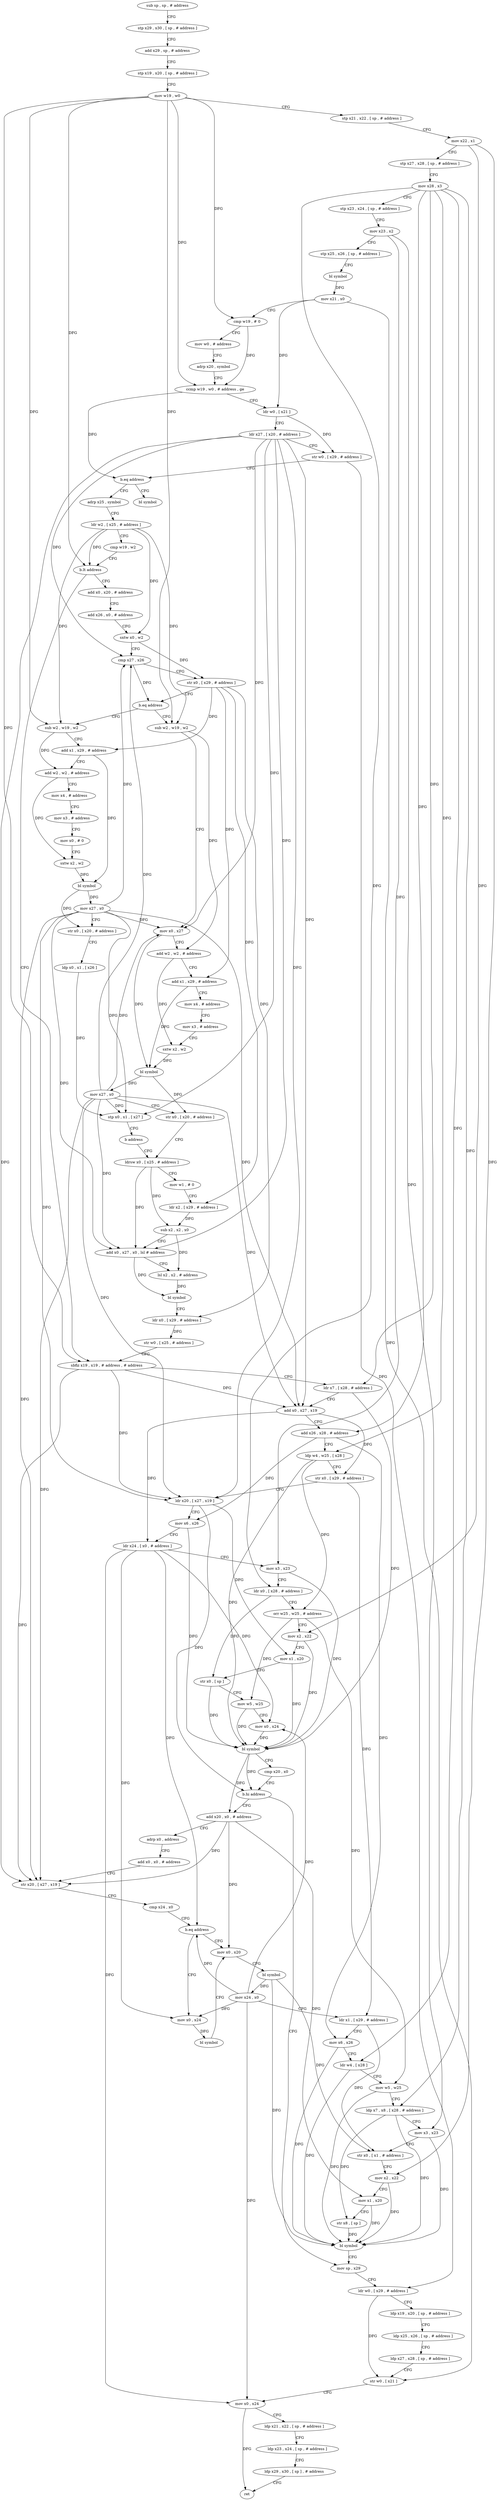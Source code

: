digraph "func" {
"203416" [label = "sub sp , sp , # address" ]
"203420" [label = "stp x29 , x30 , [ sp , # address ]" ]
"203424" [label = "add x29 , sp , # address" ]
"203428" [label = "stp x19 , x20 , [ sp , # address ]" ]
"203432" [label = "mov w19 , w0" ]
"203436" [label = "stp x21 , x22 , [ sp , # address ]" ]
"203440" [label = "mov x22 , x1" ]
"203444" [label = "stp x27 , x28 , [ sp , # address ]" ]
"203448" [label = "mov x28 , x3" ]
"203452" [label = "stp x23 , x24 , [ sp , # address ]" ]
"203456" [label = "mov x23 , x2" ]
"203460" [label = "stp x25 , x26 , [ sp , # address ]" ]
"203464" [label = "bl symbol" ]
"203468" [label = "mov x21 , x0" ]
"203472" [label = "cmp w19 , # 0" ]
"203476" [label = "mov w0 , # address" ]
"203480" [label = "adrp x20 , symbol" ]
"203484" [label = "ccmp w19 , w0 , # address , ge" ]
"203488" [label = "ldr w0 , [ x21 ]" ]
"203492" [label = "ldr x27 , [ x20 , # address ]" ]
"203496" [label = "str w0 , [ x29 , # address ]" ]
"203500" [label = "b.eq address" ]
"203884" [label = "bl symbol" ]
"203504" [label = "adrp x25 , symbol" ]
"203508" [label = "ldr w2 , [ x25 , # address ]" ]
"203512" [label = "cmp w19 , w2" ]
"203516" [label = "b.lt address" ]
"203620" [label = "sbfiz x19 , x19 , # address , # address" ]
"203520" [label = "add x0 , x20 , # address" ]
"203624" [label = "ldr x7 , [ x28 , # address ]" ]
"203628" [label = "add x0 , x27 , x19" ]
"203632" [label = "add x26 , x28 , # address" ]
"203636" [label = "ldp w4 , w25 , [ x28 ]" ]
"203640" [label = "str x0 , [ x29 , # address ]" ]
"203644" [label = "ldr x20 , [ x27 , x19 ]" ]
"203648" [label = "mov x6 , x26" ]
"203652" [label = "ldr x24 , [ x0 , # address ]" ]
"203656" [label = "mov x3 , x23" ]
"203660" [label = "ldr x0 , [ x28 , # address ]" ]
"203664" [label = "orr w25 , w25 , # address" ]
"203668" [label = "mov x2 , x22" ]
"203672" [label = "mov x1 , x20" ]
"203676" [label = "str x0 , [ sp ]" ]
"203680" [label = "mov w5 , w25" ]
"203684" [label = "mov x0 , x24" ]
"203688" [label = "bl symbol" ]
"203692" [label = "cmp x20 , x0" ]
"203696" [label = "b.hi address" ]
"203788" [label = "mov sp , x29" ]
"203700" [label = "add x20 , x0 , # address" ]
"203524" [label = "add x26 , x0 , # address" ]
"203528" [label = "sxtw x0 , w2" ]
"203532" [label = "cmp x27 , x26" ]
"203536" [label = "str x0 , [ x29 , # address ]" ]
"203540" [label = "b.eq address" ]
"203832" [label = "sub w2 , w19 , w2" ]
"203544" [label = "sub w2 , w19 , w2" ]
"203792" [label = "ldr w0 , [ x29 , # address ]" ]
"203796" [label = "ldp x19 , x20 , [ sp , # address ]" ]
"203800" [label = "ldp x25 , x26 , [ sp , # address ]" ]
"203804" [label = "ldp x27 , x28 , [ sp , # address ]" ]
"203808" [label = "str w0 , [ x21 ]" ]
"203812" [label = "mov x0 , x24" ]
"203816" [label = "ldp x21 , x22 , [ sp , # address ]" ]
"203820" [label = "ldp x23 , x24 , [ sp , # address ]" ]
"203824" [label = "ldp x29 , x30 , [ sp ] , # address" ]
"203828" [label = "ret" ]
"203704" [label = "adrp x0 , address" ]
"203708" [label = "add x0 , x0 , # address" ]
"203712" [label = "str x20 , [ x27 , x19 ]" ]
"203716" [label = "cmp x24 , x0" ]
"203720" [label = "b.eq address" ]
"203732" [label = "mov x0 , x20" ]
"203724" [label = "mov x0 , x24" ]
"203836" [label = "add x1 , x29 , # address" ]
"203840" [label = "add w2 , w2 , # address" ]
"203844" [label = "mov x4 , # address" ]
"203848" [label = "mov x3 , # address" ]
"203852" [label = "mov x0 , # 0" ]
"203856" [label = "sxtw x2 , w2" ]
"203860" [label = "bl symbol" ]
"203864" [label = "mov x27 , x0" ]
"203868" [label = "str x0 , [ x20 , # address ]" ]
"203872" [label = "ldp x0 , x1 , [ x26 ]" ]
"203876" [label = "stp x0 , x1 , [ x27 ]" ]
"203880" [label = "b address" ]
"203584" [label = "ldrsw x0 , [ x25 , # address ]" ]
"203548" [label = "mov x0 , x27" ]
"203552" [label = "add w2 , w2 , # address" ]
"203556" [label = "add x1 , x29 , # address" ]
"203560" [label = "mov x4 , # address" ]
"203564" [label = "mov x3 , # address" ]
"203568" [label = "sxtw x2 , w2" ]
"203572" [label = "bl symbol" ]
"203576" [label = "mov x27 , x0" ]
"203580" [label = "str x0 , [ x20 , # address ]" ]
"203736" [label = "bl symbol" ]
"203740" [label = "mov x24 , x0" ]
"203744" [label = "ldr x1 , [ x29 , # address ]" ]
"203748" [label = "mov x6 , x26" ]
"203752" [label = "ldr w4 , [ x28 ]" ]
"203756" [label = "mov w5 , w25" ]
"203760" [label = "ldp x7 , x8 , [ x28 , # address ]" ]
"203764" [label = "mov x3 , x23" ]
"203768" [label = "str x0 , [ x1 , # address ]" ]
"203772" [label = "mov x2 , x22" ]
"203776" [label = "mov x1 , x20" ]
"203780" [label = "str x8 , [ sp ]" ]
"203784" [label = "bl symbol" ]
"203728" [label = "bl symbol" ]
"203588" [label = "mov w1 , # 0" ]
"203592" [label = "ldr x2 , [ x29 , # address ]" ]
"203596" [label = "sub x2 , x2 , x0" ]
"203600" [label = "add x0 , x27 , x0 , lsl # address" ]
"203604" [label = "lsl x2 , x2 , # address" ]
"203608" [label = "bl symbol" ]
"203612" [label = "ldr x0 , [ x29 , # address ]" ]
"203616" [label = "str w0 , [ x25 , # address ]" ]
"203416" -> "203420" [ label = "CFG" ]
"203420" -> "203424" [ label = "CFG" ]
"203424" -> "203428" [ label = "CFG" ]
"203428" -> "203432" [ label = "CFG" ]
"203432" -> "203436" [ label = "CFG" ]
"203432" -> "203472" [ label = "DFG" ]
"203432" -> "203484" [ label = "DFG" ]
"203432" -> "203516" [ label = "DFG" ]
"203432" -> "203620" [ label = "DFG" ]
"203432" -> "203832" [ label = "DFG" ]
"203432" -> "203544" [ label = "DFG" ]
"203436" -> "203440" [ label = "CFG" ]
"203440" -> "203444" [ label = "CFG" ]
"203440" -> "203668" [ label = "DFG" ]
"203440" -> "203772" [ label = "DFG" ]
"203444" -> "203448" [ label = "CFG" ]
"203448" -> "203452" [ label = "CFG" ]
"203448" -> "203624" [ label = "DFG" ]
"203448" -> "203632" [ label = "DFG" ]
"203448" -> "203636" [ label = "DFG" ]
"203448" -> "203660" [ label = "DFG" ]
"203448" -> "203752" [ label = "DFG" ]
"203448" -> "203760" [ label = "DFG" ]
"203452" -> "203456" [ label = "CFG" ]
"203456" -> "203460" [ label = "CFG" ]
"203456" -> "203656" [ label = "DFG" ]
"203456" -> "203764" [ label = "DFG" ]
"203460" -> "203464" [ label = "CFG" ]
"203464" -> "203468" [ label = "DFG" ]
"203468" -> "203472" [ label = "CFG" ]
"203468" -> "203488" [ label = "DFG" ]
"203468" -> "203808" [ label = "DFG" ]
"203472" -> "203476" [ label = "CFG" ]
"203472" -> "203484" [ label = "DFG" ]
"203476" -> "203480" [ label = "CFG" ]
"203480" -> "203484" [ label = "CFG" ]
"203484" -> "203488" [ label = "CFG" ]
"203484" -> "203500" [ label = "DFG" ]
"203488" -> "203492" [ label = "CFG" ]
"203488" -> "203496" [ label = "DFG" ]
"203492" -> "203496" [ label = "CFG" ]
"203492" -> "203628" [ label = "DFG" ]
"203492" -> "203644" [ label = "DFG" ]
"203492" -> "203532" [ label = "DFG" ]
"203492" -> "203712" [ label = "DFG" ]
"203492" -> "203876" [ label = "DFG" ]
"203492" -> "203548" [ label = "DFG" ]
"203492" -> "203600" [ label = "DFG" ]
"203496" -> "203500" [ label = "CFG" ]
"203496" -> "203792" [ label = "DFG" ]
"203500" -> "203884" [ label = "CFG" ]
"203500" -> "203504" [ label = "CFG" ]
"203504" -> "203508" [ label = "CFG" ]
"203508" -> "203512" [ label = "CFG" ]
"203508" -> "203516" [ label = "DFG" ]
"203508" -> "203528" [ label = "DFG" ]
"203508" -> "203832" [ label = "DFG" ]
"203508" -> "203544" [ label = "DFG" ]
"203512" -> "203516" [ label = "CFG" ]
"203516" -> "203620" [ label = "CFG" ]
"203516" -> "203520" [ label = "CFG" ]
"203620" -> "203624" [ label = "CFG" ]
"203620" -> "203628" [ label = "DFG" ]
"203620" -> "203644" [ label = "DFG" ]
"203620" -> "203712" [ label = "DFG" ]
"203520" -> "203524" [ label = "CFG" ]
"203624" -> "203628" [ label = "CFG" ]
"203624" -> "203688" [ label = "DFG" ]
"203628" -> "203632" [ label = "CFG" ]
"203628" -> "203640" [ label = "DFG" ]
"203628" -> "203652" [ label = "DFG" ]
"203632" -> "203636" [ label = "CFG" ]
"203632" -> "203648" [ label = "DFG" ]
"203632" -> "203748" [ label = "DFG" ]
"203636" -> "203640" [ label = "CFG" ]
"203636" -> "203688" [ label = "DFG" ]
"203636" -> "203664" [ label = "DFG" ]
"203640" -> "203644" [ label = "CFG" ]
"203640" -> "203744" [ label = "DFG" ]
"203644" -> "203648" [ label = "CFG" ]
"203644" -> "203672" [ label = "DFG" ]
"203644" -> "203696" [ label = "DFG" ]
"203648" -> "203652" [ label = "CFG" ]
"203648" -> "203688" [ label = "DFG" ]
"203652" -> "203656" [ label = "CFG" ]
"203652" -> "203684" [ label = "DFG" ]
"203652" -> "203812" [ label = "DFG" ]
"203652" -> "203720" [ label = "DFG" ]
"203652" -> "203724" [ label = "DFG" ]
"203656" -> "203660" [ label = "CFG" ]
"203656" -> "203688" [ label = "DFG" ]
"203660" -> "203664" [ label = "CFG" ]
"203660" -> "203676" [ label = "DFG" ]
"203664" -> "203668" [ label = "CFG" ]
"203664" -> "203680" [ label = "DFG" ]
"203664" -> "203756" [ label = "DFG" ]
"203668" -> "203672" [ label = "CFG" ]
"203668" -> "203688" [ label = "DFG" ]
"203672" -> "203676" [ label = "CFG" ]
"203672" -> "203688" [ label = "DFG" ]
"203676" -> "203680" [ label = "CFG" ]
"203676" -> "203688" [ label = "DFG" ]
"203680" -> "203684" [ label = "CFG" ]
"203680" -> "203688" [ label = "DFG" ]
"203684" -> "203688" [ label = "DFG" ]
"203688" -> "203692" [ label = "CFG" ]
"203688" -> "203696" [ label = "DFG" ]
"203688" -> "203700" [ label = "DFG" ]
"203692" -> "203696" [ label = "CFG" ]
"203696" -> "203788" [ label = "CFG" ]
"203696" -> "203700" [ label = "CFG" ]
"203788" -> "203792" [ label = "CFG" ]
"203700" -> "203704" [ label = "CFG" ]
"203700" -> "203712" [ label = "DFG" ]
"203700" -> "203732" [ label = "DFG" ]
"203700" -> "203776" [ label = "DFG" ]
"203524" -> "203528" [ label = "CFG" ]
"203528" -> "203532" [ label = "CFG" ]
"203528" -> "203536" [ label = "DFG" ]
"203532" -> "203536" [ label = "CFG" ]
"203532" -> "203540" [ label = "DFG" ]
"203536" -> "203540" [ label = "CFG" ]
"203536" -> "203592" [ label = "DFG" ]
"203536" -> "203612" [ label = "DFG" ]
"203536" -> "203836" [ label = "DFG" ]
"203536" -> "203556" [ label = "DFG" ]
"203540" -> "203832" [ label = "CFG" ]
"203540" -> "203544" [ label = "CFG" ]
"203832" -> "203836" [ label = "CFG" ]
"203832" -> "203840" [ label = "DFG" ]
"203544" -> "203548" [ label = "CFG" ]
"203544" -> "203552" [ label = "DFG" ]
"203792" -> "203796" [ label = "CFG" ]
"203792" -> "203808" [ label = "DFG" ]
"203796" -> "203800" [ label = "CFG" ]
"203800" -> "203804" [ label = "CFG" ]
"203804" -> "203808" [ label = "CFG" ]
"203808" -> "203812" [ label = "CFG" ]
"203812" -> "203816" [ label = "CFG" ]
"203812" -> "203828" [ label = "DFG" ]
"203816" -> "203820" [ label = "CFG" ]
"203820" -> "203824" [ label = "CFG" ]
"203824" -> "203828" [ label = "CFG" ]
"203704" -> "203708" [ label = "CFG" ]
"203708" -> "203712" [ label = "CFG" ]
"203712" -> "203716" [ label = "CFG" ]
"203716" -> "203720" [ label = "CFG" ]
"203720" -> "203732" [ label = "CFG" ]
"203720" -> "203724" [ label = "CFG" ]
"203732" -> "203736" [ label = "CFG" ]
"203724" -> "203728" [ label = "DFG" ]
"203836" -> "203840" [ label = "CFG" ]
"203836" -> "203860" [ label = "DFG" ]
"203840" -> "203844" [ label = "CFG" ]
"203840" -> "203856" [ label = "DFG" ]
"203844" -> "203848" [ label = "CFG" ]
"203848" -> "203852" [ label = "CFG" ]
"203852" -> "203856" [ label = "CFG" ]
"203856" -> "203860" [ label = "DFG" ]
"203860" -> "203864" [ label = "DFG" ]
"203860" -> "203868" [ label = "DFG" ]
"203864" -> "203868" [ label = "CFG" ]
"203864" -> "203532" [ label = "DFG" ]
"203864" -> "203628" [ label = "DFG" ]
"203864" -> "203644" [ label = "DFG" ]
"203864" -> "203712" [ label = "DFG" ]
"203864" -> "203876" [ label = "DFG" ]
"203864" -> "203548" [ label = "DFG" ]
"203864" -> "203600" [ label = "DFG" ]
"203868" -> "203872" [ label = "CFG" ]
"203872" -> "203876" [ label = "DFG" ]
"203876" -> "203880" [ label = "CFG" ]
"203880" -> "203584" [ label = "CFG" ]
"203584" -> "203588" [ label = "CFG" ]
"203584" -> "203596" [ label = "DFG" ]
"203584" -> "203600" [ label = "DFG" ]
"203548" -> "203552" [ label = "CFG" ]
"203548" -> "203572" [ label = "DFG" ]
"203552" -> "203556" [ label = "CFG" ]
"203552" -> "203568" [ label = "DFG" ]
"203556" -> "203560" [ label = "CFG" ]
"203556" -> "203572" [ label = "DFG" ]
"203560" -> "203564" [ label = "CFG" ]
"203564" -> "203568" [ label = "CFG" ]
"203568" -> "203572" [ label = "DFG" ]
"203572" -> "203576" [ label = "DFG" ]
"203572" -> "203580" [ label = "DFG" ]
"203576" -> "203580" [ label = "CFG" ]
"203576" -> "203532" [ label = "DFG" ]
"203576" -> "203548" [ label = "DFG" ]
"203576" -> "203628" [ label = "DFG" ]
"203576" -> "203644" [ label = "DFG" ]
"203576" -> "203712" [ label = "DFG" ]
"203576" -> "203876" [ label = "DFG" ]
"203576" -> "203600" [ label = "DFG" ]
"203580" -> "203584" [ label = "CFG" ]
"203736" -> "203740" [ label = "DFG" ]
"203736" -> "203768" [ label = "DFG" ]
"203736" -> "203784" [ label = "DFG" ]
"203740" -> "203744" [ label = "CFG" ]
"203740" -> "203684" [ label = "DFG" ]
"203740" -> "203812" [ label = "DFG" ]
"203740" -> "203720" [ label = "DFG" ]
"203740" -> "203724" [ label = "DFG" ]
"203744" -> "203748" [ label = "CFG" ]
"203744" -> "203768" [ label = "DFG" ]
"203748" -> "203752" [ label = "CFG" ]
"203748" -> "203784" [ label = "DFG" ]
"203752" -> "203756" [ label = "CFG" ]
"203752" -> "203784" [ label = "DFG" ]
"203756" -> "203760" [ label = "CFG" ]
"203756" -> "203784" [ label = "DFG" ]
"203760" -> "203764" [ label = "CFG" ]
"203760" -> "203784" [ label = "DFG" ]
"203760" -> "203780" [ label = "DFG" ]
"203764" -> "203768" [ label = "CFG" ]
"203764" -> "203784" [ label = "DFG" ]
"203768" -> "203772" [ label = "CFG" ]
"203772" -> "203776" [ label = "CFG" ]
"203772" -> "203784" [ label = "DFG" ]
"203776" -> "203780" [ label = "CFG" ]
"203776" -> "203784" [ label = "DFG" ]
"203780" -> "203784" [ label = "DFG" ]
"203784" -> "203788" [ label = "CFG" ]
"203728" -> "203732" [ label = "CFG" ]
"203588" -> "203592" [ label = "CFG" ]
"203592" -> "203596" [ label = "DFG" ]
"203596" -> "203600" [ label = "CFG" ]
"203596" -> "203604" [ label = "DFG" ]
"203600" -> "203604" [ label = "CFG" ]
"203600" -> "203608" [ label = "DFG" ]
"203604" -> "203608" [ label = "DFG" ]
"203608" -> "203612" [ label = "CFG" ]
"203612" -> "203616" [ label = "DFG" ]
"203616" -> "203620" [ label = "CFG" ]
}
